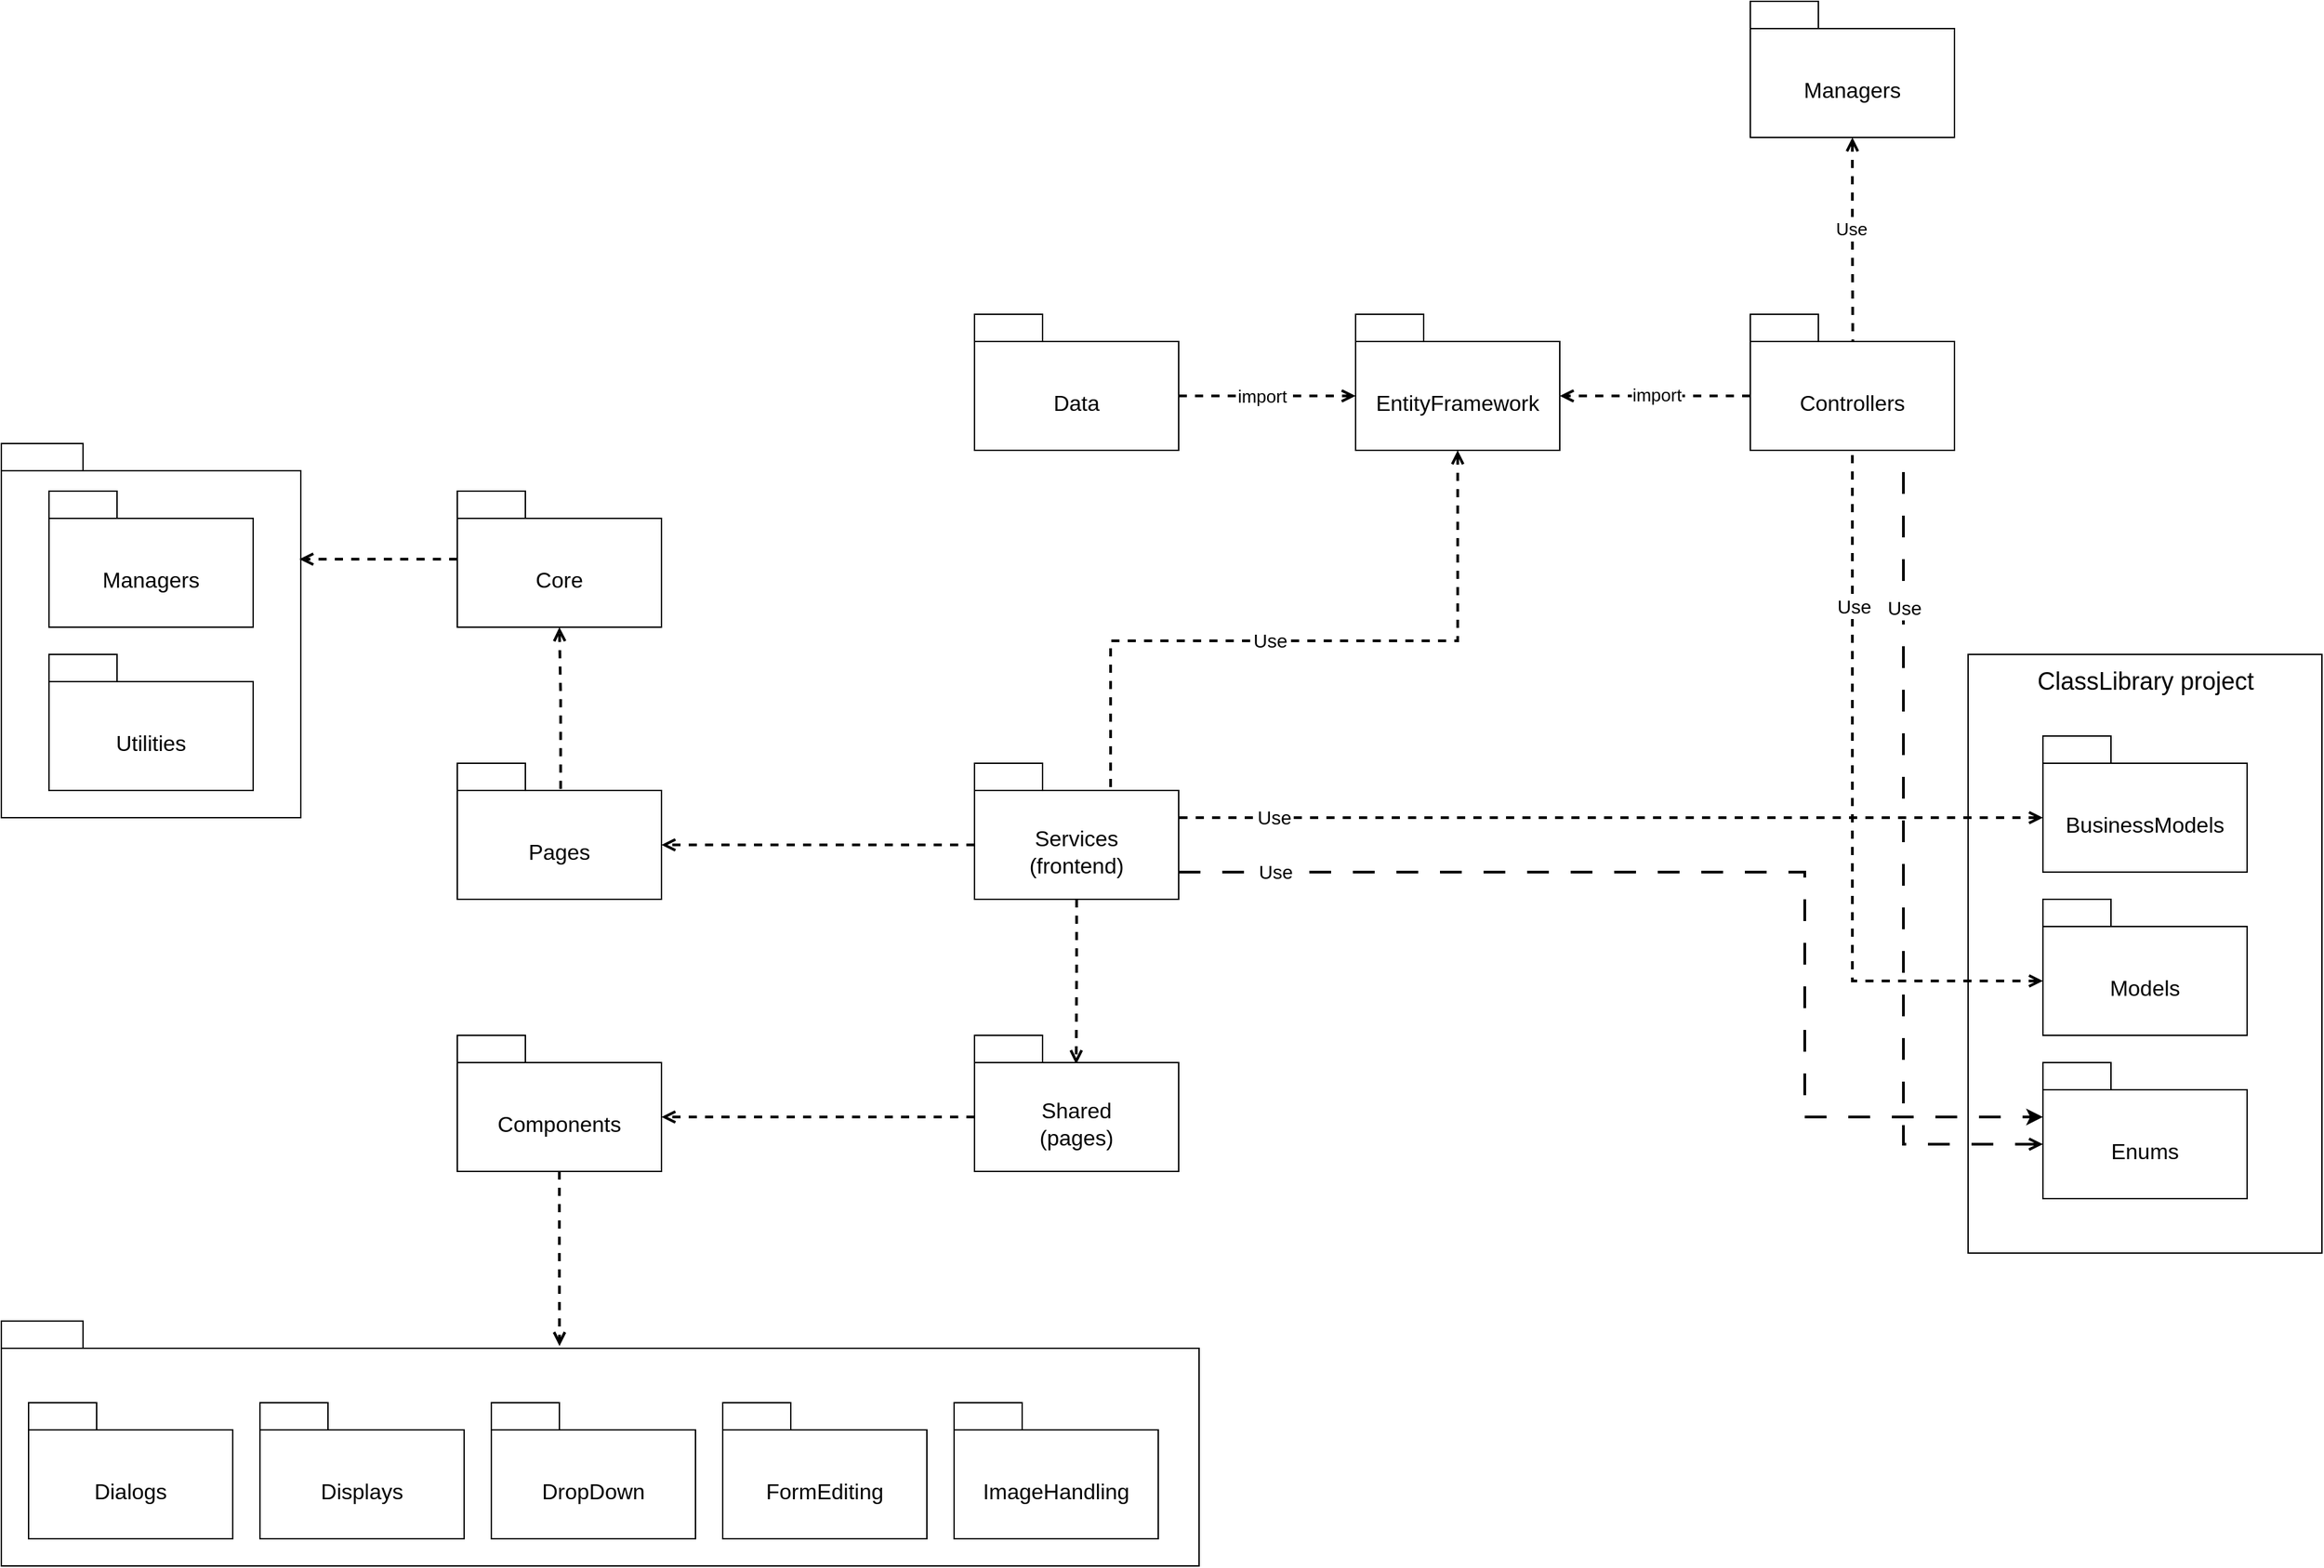 <mxfile version="21.6.5" type="device">
  <diagram name="Page-1" id="3OccHQ3pMCAuk_XxAl_D">
    <mxGraphModel dx="2924" dy="2296" grid="1" gridSize="10" guides="1" tooltips="1" connect="1" arrows="1" fold="1" page="1" pageScale="1" pageWidth="850" pageHeight="1100" math="0" shadow="0">
      <root>
        <mxCell id="0" />
        <mxCell id="1" parent="0" />
        <mxCell id="LNynhRC9tcqbUKHaixpe-77" value="" style="shape=folder;fontStyle=1;tabWidth=60;tabHeight=20;tabPosition=left;html=1;boundedLbl=1;labelInHeader=1;container=1;collapsible=0;whiteSpace=wrap;" vertex="1" parent="1">
          <mxGeometry x="-175" y="580" width="880" height="180" as="geometry" />
        </mxCell>
        <mxCell id="LNynhRC9tcqbUKHaixpe-78" value="" style="html=1;strokeColor=none;resizeWidth=1;resizeHeight=1;fillColor=none;part=1;connectable=0;allowArrows=0;deletable=0;whiteSpace=wrap;" vertex="1" parent="LNynhRC9tcqbUKHaixpe-77">
          <mxGeometry width="880.0" height="126" relative="1" as="geometry">
            <mxPoint y="30" as="offset" />
          </mxGeometry>
        </mxCell>
        <mxCell id="LNynhRC9tcqbUKHaixpe-75" value="" style="shape=folder;fontStyle=1;tabWidth=60;tabHeight=20;tabPosition=left;html=1;boundedLbl=1;labelInHeader=1;container=1;collapsible=0;whiteSpace=wrap;" vertex="1" parent="1">
          <mxGeometry x="-175" y="-65" width="220" height="275" as="geometry" />
        </mxCell>
        <mxCell id="LNynhRC9tcqbUKHaixpe-76" value="" style="html=1;strokeColor=none;resizeWidth=1;resizeHeight=1;fillColor=none;part=1;connectable=0;allowArrows=0;deletable=0;whiteSpace=wrap;" vertex="1" parent="LNynhRC9tcqbUKHaixpe-75">
          <mxGeometry width="220" height="162.5" relative="1" as="geometry">
            <mxPoint y="30" as="offset" />
          </mxGeometry>
        </mxCell>
        <mxCell id="LNynhRC9tcqbUKHaixpe-50" value="" style="shape=folder;fontStyle=1;tabWidth=50;tabHeight=20;tabPosition=left;html=1;boundedLbl=1;labelInHeader=1;container=1;collapsible=0;whiteSpace=wrap;" vertex="1" parent="LNynhRC9tcqbUKHaixpe-75">
          <mxGeometry x="35" y="35" width="150" height="100" as="geometry" />
        </mxCell>
        <mxCell id="LNynhRC9tcqbUKHaixpe-51" value="&lt;font style=&quot;font-size: 16px;&quot;&gt;Managers&lt;/font&gt;" style="html=1;strokeColor=none;resizeWidth=1;resizeHeight=1;fillColor=none;part=1;connectable=0;allowArrows=0;deletable=0;whiteSpace=wrap;" vertex="1" parent="LNynhRC9tcqbUKHaixpe-50">
          <mxGeometry width="150" height="70" relative="1" as="geometry">
            <mxPoint y="30" as="offset" />
          </mxGeometry>
        </mxCell>
        <mxCell id="LNynhRC9tcqbUKHaixpe-52" value="" style="shape=folder;fontStyle=1;tabWidth=50;tabHeight=20;tabPosition=left;html=1;boundedLbl=1;labelInHeader=1;container=1;collapsible=0;whiteSpace=wrap;" vertex="1" parent="LNynhRC9tcqbUKHaixpe-75">
          <mxGeometry x="35" y="155" width="150" height="100" as="geometry" />
        </mxCell>
        <mxCell id="LNynhRC9tcqbUKHaixpe-53" value="&lt;font style=&quot;font-size: 16px;&quot;&gt;Utilities&lt;/font&gt;" style="html=1;strokeColor=none;resizeWidth=1;resizeHeight=1;fillColor=none;part=1;connectable=0;allowArrows=0;deletable=0;whiteSpace=wrap;" vertex="1" parent="LNynhRC9tcqbUKHaixpe-52">
          <mxGeometry width="150" height="70" relative="1" as="geometry">
            <mxPoint y="30" as="offset" />
          </mxGeometry>
        </mxCell>
        <mxCell id="LNynhRC9tcqbUKHaixpe-7" value="" style="rounded=0;whiteSpace=wrap;html=1;" vertex="1" parent="1">
          <mxGeometry x="1270" y="90" width="260" height="440" as="geometry" />
        </mxCell>
        <mxCell id="LNynhRC9tcqbUKHaixpe-66" style="edgeStyle=orthogonalEdgeStyle;rounded=0;orthogonalLoop=1;jettySize=auto;html=1;entryX=0;entryY=0;entryDx=150;entryDy=40;entryPerimeter=0;dashed=1;endArrow=none;endFill=0;strokeWidth=2;startArrow=open;startFill=0;exitX=0;exitY=0;exitDx=0;exitDy=60;exitPerimeter=0;" edge="1" parent="1" source="LNynhRC9tcqbUKHaixpe-3" target="LNynhRC9tcqbUKHaixpe-24">
          <mxGeometry relative="1" as="geometry">
            <mxPoint x="1090" y="230" as="sourcePoint" />
            <Array as="points">
              <mxPoint x="1325" y="210" />
            </Array>
          </mxGeometry>
        </mxCell>
        <mxCell id="LNynhRC9tcqbUKHaixpe-69" value="&lt;font style=&quot;font-size: 14px;&quot;&gt;Use&lt;/font&gt;" style="edgeLabel;html=1;align=center;verticalAlign=middle;resizable=0;points=[];" vertex="1" connectable="0" parent="LNynhRC9tcqbUKHaixpe-66">
          <mxGeometry x="0.57" y="2" relative="1" as="geometry">
            <mxPoint x="-67" y="-2" as="offset" />
          </mxGeometry>
        </mxCell>
        <mxCell id="LNynhRC9tcqbUKHaixpe-1" value="" style="shape=folder;fontStyle=1;tabWidth=50;tabHeight=20;tabPosition=left;html=1;boundedLbl=1;labelInHeader=1;container=1;collapsible=0;whiteSpace=wrap;" vertex="1" parent="1">
          <mxGeometry x="1325" y="270" width="150" height="100" as="geometry" />
        </mxCell>
        <mxCell id="LNynhRC9tcqbUKHaixpe-2" value="&lt;font style=&quot;font-size: 16px;&quot;&gt;Models&lt;/font&gt;" style="html=1;strokeColor=none;resizeWidth=1;resizeHeight=1;fillColor=none;part=1;connectable=0;allowArrows=0;deletable=0;whiteSpace=wrap;" vertex="1" parent="LNynhRC9tcqbUKHaixpe-1">
          <mxGeometry width="150" height="70" relative="1" as="geometry">
            <mxPoint y="30" as="offset" />
          </mxGeometry>
        </mxCell>
        <mxCell id="LNynhRC9tcqbUKHaixpe-63" style="edgeStyle=orthogonalEdgeStyle;rounded=0;orthogonalLoop=1;jettySize=auto;html=1;exitX=0;exitY=0;exitDx=0;exitDy=60;exitPerimeter=0;entryX=0.5;entryY=1;entryDx=0;entryDy=0;entryPerimeter=0;dashed=1;endArrow=none;endFill=0;strokeWidth=2;startArrow=open;startFill=0;" edge="1" parent="1" source="LNynhRC9tcqbUKHaixpe-1" target="LNynhRC9tcqbUKHaixpe-11">
          <mxGeometry relative="1" as="geometry" />
        </mxCell>
        <mxCell id="LNynhRC9tcqbUKHaixpe-64" value="&lt;font style=&quot;font-size: 14px;&quot;&gt;Use&lt;/font&gt;" style="edgeLabel;html=1;align=center;verticalAlign=middle;resizable=0;points=[];" vertex="1" connectable="0" parent="LNynhRC9tcqbUKHaixpe-63">
          <mxGeometry x="0.566" y="-1" relative="1" as="geometry">
            <mxPoint as="offset" />
          </mxGeometry>
        </mxCell>
        <mxCell id="LNynhRC9tcqbUKHaixpe-3" value="" style="shape=folder;fontStyle=1;tabWidth=50;tabHeight=20;tabPosition=left;html=1;boundedLbl=1;labelInHeader=1;container=1;collapsible=0;whiteSpace=wrap;" vertex="1" parent="1">
          <mxGeometry x="1325" y="150" width="150" height="100" as="geometry" />
        </mxCell>
        <mxCell id="LNynhRC9tcqbUKHaixpe-4" value="&lt;font style=&quot;font-size: 16px;&quot;&gt;BusinessModels&lt;/font&gt;" style="html=1;strokeColor=none;resizeWidth=1;resizeHeight=1;fillColor=none;part=1;connectable=0;allowArrows=0;deletable=0;whiteSpace=wrap;" vertex="1" parent="LNynhRC9tcqbUKHaixpe-3">
          <mxGeometry width="150" height="70" relative="1" as="geometry">
            <mxPoint y="30" as="offset" />
          </mxGeometry>
        </mxCell>
        <mxCell id="LNynhRC9tcqbUKHaixpe-74" style="edgeStyle=orthogonalEdgeStyle;rounded=0;orthogonalLoop=1;jettySize=auto;html=1;exitX=0.5;exitY=1;exitDx=0;exitDy=0;exitPerimeter=0;entryX=0;entryY=0;entryDx=100;entryDy=20;entryPerimeter=0;dashed=1;endArrow=none;endFill=0;strokeWidth=2;startArrow=open;startFill=0;" edge="1" parent="1" source="LNynhRC9tcqbUKHaixpe-9" target="LNynhRC9tcqbUKHaixpe-24">
          <mxGeometry relative="1" as="geometry">
            <Array as="points">
              <mxPoint x="895" y="80" />
              <mxPoint x="640" y="80" />
            </Array>
          </mxGeometry>
        </mxCell>
        <mxCell id="LNynhRC9tcqbUKHaixpe-79" value="&lt;font style=&quot;font-size: 14px;&quot;&gt;Use&lt;/font&gt;" style="edgeLabel;html=1;align=center;verticalAlign=middle;resizable=0;points=[];" vertex="1" connectable="0" parent="LNynhRC9tcqbUKHaixpe-74">
          <mxGeometry x="0.129" y="-1" relative="1" as="geometry">
            <mxPoint x="7" y="1" as="offset" />
          </mxGeometry>
        </mxCell>
        <mxCell id="LNynhRC9tcqbUKHaixpe-9" value="" style="shape=folder;fontStyle=1;tabWidth=50;tabHeight=20;tabPosition=left;html=1;boundedLbl=1;labelInHeader=1;container=1;collapsible=0;whiteSpace=wrap;" vertex="1" parent="1">
          <mxGeometry x="820" y="-160" width="150" height="100" as="geometry" />
        </mxCell>
        <mxCell id="LNynhRC9tcqbUKHaixpe-10" value="&lt;font style=&quot;font-size: 16px;&quot;&gt;EntityFramework&lt;/font&gt;" style="html=1;strokeColor=none;resizeWidth=1;resizeHeight=1;fillColor=none;part=1;connectable=0;allowArrows=0;deletable=0;whiteSpace=wrap;" vertex="1" parent="LNynhRC9tcqbUKHaixpe-9">
          <mxGeometry width="150" height="70" relative="1" as="geometry">
            <mxPoint y="30" as="offset" />
          </mxGeometry>
        </mxCell>
        <mxCell id="LNynhRC9tcqbUKHaixpe-19" style="edgeStyle=orthogonalEdgeStyle;rounded=0;orthogonalLoop=1;jettySize=auto;html=1;dashed=1;strokeWidth=2;endArrow=open;endFill=0;" edge="1" parent="1" source="LNynhRC9tcqbUKHaixpe-11" target="LNynhRC9tcqbUKHaixpe-9">
          <mxGeometry relative="1" as="geometry">
            <Array as="points">
              <mxPoint x="1040" y="-100" />
              <mxPoint x="1040" y="-100" />
            </Array>
          </mxGeometry>
        </mxCell>
        <mxCell id="LNynhRC9tcqbUKHaixpe-20" value="&lt;font style=&quot;font-size: 13px;&quot;&gt;import&lt;/font&gt;" style="edgeLabel;html=1;align=center;verticalAlign=middle;resizable=0;points=[];" vertex="1" connectable="0" parent="LNynhRC9tcqbUKHaixpe-19">
          <mxGeometry x="-0.005" y="-1" relative="1" as="geometry">
            <mxPoint as="offset" />
          </mxGeometry>
        </mxCell>
        <mxCell id="LNynhRC9tcqbUKHaixpe-11" value="" style="shape=folder;fontStyle=1;tabWidth=50;tabHeight=20;tabPosition=left;html=1;boundedLbl=1;labelInHeader=1;container=1;collapsible=0;whiteSpace=wrap;" vertex="1" parent="1">
          <mxGeometry x="1110" y="-160" width="150" height="100" as="geometry" />
        </mxCell>
        <mxCell id="LNynhRC9tcqbUKHaixpe-12" value="&lt;font style=&quot;font-size: 16px;&quot;&gt;Controllers&lt;/font&gt;" style="html=1;strokeColor=none;resizeWidth=1;resizeHeight=1;fillColor=none;part=1;connectable=0;allowArrows=0;deletable=0;whiteSpace=wrap;" vertex="1" parent="LNynhRC9tcqbUKHaixpe-11">
          <mxGeometry width="150" height="70" relative="1" as="geometry">
            <mxPoint y="30" as="offset" />
          </mxGeometry>
        </mxCell>
        <mxCell id="LNynhRC9tcqbUKHaixpe-17" style="edgeStyle=orthogonalEdgeStyle;rounded=0;orthogonalLoop=1;jettySize=auto;html=1;dashed=1;strokeWidth=2;endArrow=open;endFill=0;" edge="1" parent="1" source="LNynhRC9tcqbUKHaixpe-13" target="LNynhRC9tcqbUKHaixpe-9">
          <mxGeometry relative="1" as="geometry">
            <Array as="points">
              <mxPoint x="750" y="-100" />
              <mxPoint x="750" y="-100" />
            </Array>
          </mxGeometry>
        </mxCell>
        <mxCell id="LNynhRC9tcqbUKHaixpe-18" value="&lt;font style=&quot;font-size: 13px;&quot;&gt;import&lt;/font&gt;" style="edgeLabel;html=1;align=center;verticalAlign=middle;resizable=0;points=[];" vertex="1" connectable="0" parent="LNynhRC9tcqbUKHaixpe-17">
          <mxGeometry x="-0.187" relative="1" as="geometry">
            <mxPoint x="8" as="offset" />
          </mxGeometry>
        </mxCell>
        <mxCell id="LNynhRC9tcqbUKHaixpe-13" value="" style="shape=folder;fontStyle=1;tabWidth=50;tabHeight=20;tabPosition=left;html=1;boundedLbl=1;labelInHeader=1;container=1;collapsible=0;whiteSpace=wrap;" vertex="1" parent="1">
          <mxGeometry x="540" y="-160" width="150" height="100" as="geometry" />
        </mxCell>
        <mxCell id="LNynhRC9tcqbUKHaixpe-14" value="&lt;font style=&quot;font-size: 16px;&quot;&gt;Data&lt;/font&gt;" style="html=1;strokeColor=none;resizeWidth=1;resizeHeight=1;fillColor=none;part=1;connectable=0;allowArrows=0;deletable=0;whiteSpace=wrap;" vertex="1" parent="LNynhRC9tcqbUKHaixpe-13">
          <mxGeometry width="150" height="70" relative="1" as="geometry">
            <mxPoint y="30" as="offset" />
          </mxGeometry>
        </mxCell>
        <mxCell id="LNynhRC9tcqbUKHaixpe-22" style="edgeStyle=orthogonalEdgeStyle;rounded=0;orthogonalLoop=1;jettySize=auto;html=1;entryX=0.502;entryY=0.201;entryDx=0;entryDy=0;entryPerimeter=0;dashed=1;strokeWidth=2;endArrow=none;endFill=0;startArrow=open;startFill=0;" edge="1" parent="1" source="LNynhRC9tcqbUKHaixpe-15" target="LNynhRC9tcqbUKHaixpe-11">
          <mxGeometry relative="1" as="geometry" />
        </mxCell>
        <mxCell id="LNynhRC9tcqbUKHaixpe-23" value="&lt;font style=&quot;font-size: 13px;&quot;&gt;Use&lt;/font&gt;" style="edgeLabel;html=1;align=center;verticalAlign=middle;resizable=0;points=[];" vertex="1" connectable="0" parent="LNynhRC9tcqbUKHaixpe-22">
          <mxGeometry x="-0.126" y="-1" relative="1" as="geometry">
            <mxPoint x="-1" y="2" as="offset" />
          </mxGeometry>
        </mxCell>
        <mxCell id="LNynhRC9tcqbUKHaixpe-15" value="" style="shape=folder;fontStyle=1;tabWidth=50;tabHeight=20;tabPosition=left;html=1;boundedLbl=1;labelInHeader=1;container=1;collapsible=0;whiteSpace=wrap;" vertex="1" parent="1">
          <mxGeometry x="1110" y="-390" width="150" height="100" as="geometry" />
        </mxCell>
        <mxCell id="LNynhRC9tcqbUKHaixpe-16" value="&lt;font style=&quot;font-size: 16px;&quot;&gt;Managers&lt;/font&gt;" style="html=1;strokeColor=none;resizeWidth=1;resizeHeight=1;fillColor=none;part=1;connectable=0;allowArrows=0;deletable=0;whiteSpace=wrap;" vertex="1" parent="LNynhRC9tcqbUKHaixpe-15">
          <mxGeometry width="150" height="70" relative="1" as="geometry">
            <mxPoint y="30" as="offset" />
          </mxGeometry>
        </mxCell>
        <mxCell id="LNynhRC9tcqbUKHaixpe-59" style="edgeStyle=orthogonalEdgeStyle;rounded=0;orthogonalLoop=1;jettySize=auto;html=1;exitX=0;exitY=0;exitDx=0;exitDy=60;exitPerimeter=0;entryX=0;entryY=0;entryDx=150;entryDy=60;entryPerimeter=0;strokeWidth=2;dashed=1;endArrow=open;endFill=0;" edge="1" parent="1" source="LNynhRC9tcqbUKHaixpe-24" target="LNynhRC9tcqbUKHaixpe-26">
          <mxGeometry relative="1" as="geometry" />
        </mxCell>
        <mxCell id="LNynhRC9tcqbUKHaixpe-61" style="edgeStyle=orthogonalEdgeStyle;rounded=0;orthogonalLoop=1;jettySize=auto;html=1;entryX=0.498;entryY=0.212;entryDx=0;entryDy=0;entryPerimeter=0;dashed=1;endArrow=open;endFill=0;strokeWidth=2;" edge="1" parent="1" source="LNynhRC9tcqbUKHaixpe-24" target="LNynhRC9tcqbUKHaixpe-28">
          <mxGeometry relative="1" as="geometry" />
        </mxCell>
        <mxCell id="LNynhRC9tcqbUKHaixpe-80" style="edgeStyle=orthogonalEdgeStyle;rounded=0;orthogonalLoop=1;jettySize=auto;html=1;dashed=1;dashPattern=8 8;strokeWidth=2;exitX=0;exitY=0;exitDx=150;exitDy=80;exitPerimeter=0;entryX=0;entryY=0;entryDx=0;entryDy=40;entryPerimeter=0;" edge="1" parent="1" source="LNynhRC9tcqbUKHaixpe-24" target="LNynhRC9tcqbUKHaixpe-67">
          <mxGeometry relative="1" as="geometry">
            <mxPoint x="1220" y="450" as="targetPoint" />
            <Array as="points">
              <mxPoint x="1150" y="250" />
              <mxPoint x="1150" y="430" />
            </Array>
          </mxGeometry>
        </mxCell>
        <mxCell id="LNynhRC9tcqbUKHaixpe-81" value="&lt;font style=&quot;font-size: 14px;&quot;&gt;Use&lt;/font&gt;" style="edgeLabel;html=1;align=center;verticalAlign=middle;resizable=0;points=[];" vertex="1" connectable="0" parent="LNynhRC9tcqbUKHaixpe-80">
          <mxGeometry x="-0.864" y="-1" relative="1" as="geometry">
            <mxPoint x="15" y="-1" as="offset" />
          </mxGeometry>
        </mxCell>
        <mxCell id="LNynhRC9tcqbUKHaixpe-24" value="" style="shape=folder;fontStyle=1;tabWidth=50;tabHeight=20;tabPosition=left;html=1;boundedLbl=1;labelInHeader=1;container=1;collapsible=0;whiteSpace=wrap;" vertex="1" parent="1">
          <mxGeometry x="540" y="170" width="150" height="100" as="geometry" />
        </mxCell>
        <mxCell id="LNynhRC9tcqbUKHaixpe-25" value="&lt;font style=&quot;font-size: 16px;&quot;&gt;Services&lt;br&gt;(frontend)&lt;br&gt;&lt;/font&gt;" style="html=1;strokeColor=none;resizeWidth=1;resizeHeight=1;fillColor=none;part=1;connectable=0;allowArrows=0;deletable=0;whiteSpace=wrap;" vertex="1" parent="LNynhRC9tcqbUKHaixpe-24">
          <mxGeometry width="150" height="70" relative="1" as="geometry">
            <mxPoint y="30" as="offset" />
          </mxGeometry>
        </mxCell>
        <mxCell id="LNynhRC9tcqbUKHaixpe-58" style="edgeStyle=orthogonalEdgeStyle;rounded=0;orthogonalLoop=1;jettySize=auto;html=1;exitX=0.506;exitY=0.189;exitDx=0;exitDy=0;exitPerimeter=0;entryX=0.5;entryY=1;entryDx=0;entryDy=0;entryPerimeter=0;dashed=1;strokeWidth=2;endArrow=open;endFill=0;" edge="1" parent="1" source="LNynhRC9tcqbUKHaixpe-26" target="LNynhRC9tcqbUKHaixpe-30">
          <mxGeometry relative="1" as="geometry" />
        </mxCell>
        <mxCell id="LNynhRC9tcqbUKHaixpe-26" value="" style="shape=folder;fontStyle=1;tabWidth=50;tabHeight=20;tabPosition=left;html=1;boundedLbl=1;labelInHeader=1;container=1;collapsible=0;whiteSpace=wrap;" vertex="1" parent="1">
          <mxGeometry x="160" y="170" width="150" height="100" as="geometry" />
        </mxCell>
        <mxCell id="LNynhRC9tcqbUKHaixpe-27" value="&lt;font style=&quot;font-size: 16px;&quot;&gt;Pages&lt;/font&gt;" style="html=1;strokeColor=none;resizeWidth=1;resizeHeight=1;fillColor=none;part=1;connectable=0;allowArrows=0;deletable=0;whiteSpace=wrap;" vertex="1" parent="LNynhRC9tcqbUKHaixpe-26">
          <mxGeometry width="150" height="70" relative="1" as="geometry">
            <mxPoint y="30" as="offset" />
          </mxGeometry>
        </mxCell>
        <mxCell id="LNynhRC9tcqbUKHaixpe-60" style="edgeStyle=orthogonalEdgeStyle;rounded=0;orthogonalLoop=1;jettySize=auto;html=1;exitX=0;exitY=0;exitDx=0;exitDy=60;exitPerimeter=0;entryX=0;entryY=0;entryDx=150;entryDy=60;entryPerimeter=0;dashed=1;endArrow=open;endFill=0;strokeWidth=2;" edge="1" parent="1" source="LNynhRC9tcqbUKHaixpe-28" target="LNynhRC9tcqbUKHaixpe-32">
          <mxGeometry relative="1" as="geometry" />
        </mxCell>
        <mxCell id="LNynhRC9tcqbUKHaixpe-28" value="" style="shape=folder;fontStyle=1;tabWidth=50;tabHeight=20;tabPosition=left;html=1;boundedLbl=1;labelInHeader=1;container=1;collapsible=0;whiteSpace=wrap;" vertex="1" parent="1">
          <mxGeometry x="540" y="370" width="150" height="100" as="geometry" />
        </mxCell>
        <mxCell id="LNynhRC9tcqbUKHaixpe-29" value="&lt;font style=&quot;font-size: 16px;&quot;&gt;Shared&lt;br&gt;(pages)&lt;br&gt;&lt;/font&gt;" style="html=1;strokeColor=none;resizeWidth=1;resizeHeight=1;fillColor=none;part=1;connectable=0;allowArrows=0;deletable=0;whiteSpace=wrap;" vertex="1" parent="LNynhRC9tcqbUKHaixpe-28">
          <mxGeometry width="150" height="70" relative="1" as="geometry">
            <mxPoint y="30" as="offset" />
          </mxGeometry>
        </mxCell>
        <mxCell id="LNynhRC9tcqbUKHaixpe-56" style="edgeStyle=orthogonalEdgeStyle;rounded=0;orthogonalLoop=1;jettySize=auto;html=1;strokeWidth=2;dashed=1;endArrow=open;endFill=0;" edge="1" parent="1" source="LNynhRC9tcqbUKHaixpe-30">
          <mxGeometry relative="1" as="geometry">
            <mxPoint x="44" y="20" as="targetPoint" />
            <Array as="points">
              <mxPoint x="44" y="20" />
            </Array>
          </mxGeometry>
        </mxCell>
        <mxCell id="LNynhRC9tcqbUKHaixpe-30" value="" style="shape=folder;fontStyle=1;tabWidth=50;tabHeight=20;tabPosition=left;html=1;boundedLbl=1;labelInHeader=1;container=1;collapsible=0;whiteSpace=wrap;" vertex="1" parent="1">
          <mxGeometry x="160" y="-30" width="150" height="100" as="geometry" />
        </mxCell>
        <mxCell id="LNynhRC9tcqbUKHaixpe-31" value="&lt;font style=&quot;font-size: 16px;&quot;&gt;Core&lt;/font&gt;" style="html=1;strokeColor=none;resizeWidth=1;resizeHeight=1;fillColor=none;part=1;connectable=0;allowArrows=0;deletable=0;whiteSpace=wrap;" vertex="1" parent="LNynhRC9tcqbUKHaixpe-30">
          <mxGeometry width="150" height="70" relative="1" as="geometry">
            <mxPoint y="30" as="offset" />
          </mxGeometry>
        </mxCell>
        <mxCell id="LNynhRC9tcqbUKHaixpe-47" style="edgeStyle=orthogonalEdgeStyle;rounded=0;orthogonalLoop=1;jettySize=auto;html=1;strokeWidth=2;dashed=1;endArrow=open;endFill=0;entryX=0.466;entryY=0.102;entryDx=0;entryDy=0;entryPerimeter=0;" edge="1" parent="1" source="LNynhRC9tcqbUKHaixpe-32" target="LNynhRC9tcqbUKHaixpe-77">
          <mxGeometry relative="1" as="geometry">
            <mxPoint x="235" y="590" as="targetPoint" />
          </mxGeometry>
        </mxCell>
        <mxCell id="LNynhRC9tcqbUKHaixpe-32" value="" style="shape=folder;fontStyle=1;tabWidth=50;tabHeight=20;tabPosition=left;html=1;boundedLbl=1;labelInHeader=1;container=1;collapsible=0;whiteSpace=wrap;" vertex="1" parent="1">
          <mxGeometry x="160" y="370" width="150" height="100" as="geometry" />
        </mxCell>
        <mxCell id="LNynhRC9tcqbUKHaixpe-33" value="&lt;font style=&quot;font-size: 16px;&quot;&gt;Components&lt;/font&gt;" style="html=1;strokeColor=none;resizeWidth=1;resizeHeight=1;fillColor=none;part=1;connectable=0;allowArrows=0;deletable=0;whiteSpace=wrap;" vertex="1" parent="LNynhRC9tcqbUKHaixpe-32">
          <mxGeometry width="150" height="70" relative="1" as="geometry">
            <mxPoint y="30" as="offset" />
          </mxGeometry>
        </mxCell>
        <mxCell id="LNynhRC9tcqbUKHaixpe-38" value="" style="shape=folder;fontStyle=1;tabWidth=50;tabHeight=20;tabPosition=left;html=1;boundedLbl=1;labelInHeader=1;container=1;collapsible=0;whiteSpace=wrap;" vertex="1" parent="1">
          <mxGeometry x="15" y="640" width="150" height="100" as="geometry" />
        </mxCell>
        <mxCell id="LNynhRC9tcqbUKHaixpe-39" value="&lt;font style=&quot;font-size: 16px;&quot;&gt;Displays&lt;/font&gt;" style="html=1;strokeColor=none;resizeWidth=1;resizeHeight=1;fillColor=none;part=1;connectable=0;allowArrows=0;deletable=0;whiteSpace=wrap;" vertex="1" parent="LNynhRC9tcqbUKHaixpe-38">
          <mxGeometry width="150" height="70" relative="1" as="geometry">
            <mxPoint y="30" as="offset" />
          </mxGeometry>
        </mxCell>
        <mxCell id="LNynhRC9tcqbUKHaixpe-40" value="" style="shape=folder;fontStyle=1;tabWidth=50;tabHeight=20;tabPosition=left;html=1;boundedLbl=1;labelInHeader=1;container=1;collapsible=0;whiteSpace=wrap;" vertex="1" parent="1">
          <mxGeometry x="185" y="640" width="150" height="100" as="geometry" />
        </mxCell>
        <mxCell id="LNynhRC9tcqbUKHaixpe-41" value="&lt;font style=&quot;font-size: 16px;&quot;&gt;DropDown&lt;/font&gt;" style="html=1;strokeColor=none;resizeWidth=1;resizeHeight=1;fillColor=none;part=1;connectable=0;allowArrows=0;deletable=0;whiteSpace=wrap;" vertex="1" parent="LNynhRC9tcqbUKHaixpe-40">
          <mxGeometry width="150" height="70" relative="1" as="geometry">
            <mxPoint y="30" as="offset" />
          </mxGeometry>
        </mxCell>
        <mxCell id="LNynhRC9tcqbUKHaixpe-42" value="" style="shape=folder;fontStyle=1;tabWidth=50;tabHeight=20;tabPosition=left;html=1;boundedLbl=1;labelInHeader=1;container=1;collapsible=0;whiteSpace=wrap;" vertex="1" parent="1">
          <mxGeometry x="355" y="640" width="150" height="100" as="geometry" />
        </mxCell>
        <mxCell id="LNynhRC9tcqbUKHaixpe-43" value="&lt;font style=&quot;font-size: 16px;&quot;&gt;FormEditing&lt;/font&gt;" style="html=1;strokeColor=none;resizeWidth=1;resizeHeight=1;fillColor=none;part=1;connectable=0;allowArrows=0;deletable=0;whiteSpace=wrap;" vertex="1" parent="LNynhRC9tcqbUKHaixpe-42">
          <mxGeometry width="150" height="70" relative="1" as="geometry">
            <mxPoint y="30" as="offset" />
          </mxGeometry>
        </mxCell>
        <mxCell id="LNynhRC9tcqbUKHaixpe-44" value="" style="shape=folder;fontStyle=1;tabWidth=50;tabHeight=20;tabPosition=left;html=1;boundedLbl=1;labelInHeader=1;container=1;collapsible=0;whiteSpace=wrap;" vertex="1" parent="1">
          <mxGeometry x="525" y="640" width="150" height="100" as="geometry" />
        </mxCell>
        <mxCell id="LNynhRC9tcqbUKHaixpe-45" value="&lt;font style=&quot;font-size: 16px;&quot;&gt;ImageHandling&lt;/font&gt;" style="html=1;strokeColor=none;resizeWidth=1;resizeHeight=1;fillColor=none;part=1;connectable=0;allowArrows=0;deletable=0;whiteSpace=wrap;" vertex="1" parent="LNynhRC9tcqbUKHaixpe-44">
          <mxGeometry width="150" height="70" relative="1" as="geometry">
            <mxPoint y="30" as="offset" />
          </mxGeometry>
        </mxCell>
        <mxCell id="LNynhRC9tcqbUKHaixpe-62" value="ClassLibrary project" style="text;html=1;align=center;verticalAlign=middle;resizable=0;points=[];autosize=1;strokeColor=none;fillColor=none;fontSize=18;" vertex="1" parent="1">
          <mxGeometry x="1310" y="90" width="180" height="40" as="geometry" />
        </mxCell>
        <mxCell id="LNynhRC9tcqbUKHaixpe-72" style="edgeStyle=orthogonalEdgeStyle;rounded=0;orthogonalLoop=1;jettySize=auto;html=1;exitX=0;exitY=0;exitDx=0;exitDy=60;exitPerimeter=0;entryX=0.75;entryY=1;entryDx=0;entryDy=0;entryPerimeter=0;dashed=1;dashPattern=8 8;strokeWidth=2;startArrow=open;startFill=0;endArrow=none;endFill=0;" edge="1" parent="1" source="LNynhRC9tcqbUKHaixpe-67" target="LNynhRC9tcqbUKHaixpe-11">
          <mxGeometry relative="1" as="geometry" />
        </mxCell>
        <mxCell id="LNynhRC9tcqbUKHaixpe-73" value="&lt;font style=&quot;font-size: 14px;&quot;&gt;Use&lt;/font&gt;" style="edgeLabel;html=1;align=center;verticalAlign=middle;resizable=0;points=[];" vertex="1" connectable="0" parent="LNynhRC9tcqbUKHaixpe-72">
          <mxGeometry x="0.699" relative="1" as="geometry">
            <mxPoint y="24" as="offset" />
          </mxGeometry>
        </mxCell>
        <mxCell id="LNynhRC9tcqbUKHaixpe-67" value="" style="shape=folder;fontStyle=1;tabWidth=50;tabHeight=20;tabPosition=left;html=1;boundedLbl=1;labelInHeader=1;container=1;collapsible=0;whiteSpace=wrap;" vertex="1" parent="1">
          <mxGeometry x="1325" y="390" width="150" height="100" as="geometry" />
        </mxCell>
        <mxCell id="LNynhRC9tcqbUKHaixpe-68" value="&lt;font style=&quot;font-size: 16px;&quot;&gt;Enums&lt;/font&gt;" style="html=1;strokeColor=none;resizeWidth=1;resizeHeight=1;fillColor=none;part=1;connectable=0;allowArrows=0;deletable=0;whiteSpace=wrap;" vertex="1" parent="LNynhRC9tcqbUKHaixpe-67">
          <mxGeometry width="150" height="70" relative="1" as="geometry">
            <mxPoint y="30" as="offset" />
          </mxGeometry>
        </mxCell>
        <mxCell id="LNynhRC9tcqbUKHaixpe-34" value="" style="shape=folder;fontStyle=1;tabWidth=50;tabHeight=20;tabPosition=left;html=1;boundedLbl=1;labelInHeader=1;container=1;collapsible=0;whiteSpace=wrap;" vertex="1" parent="1">
          <mxGeometry x="-155" y="640" width="150" height="100" as="geometry" />
        </mxCell>
        <mxCell id="LNynhRC9tcqbUKHaixpe-35" value="&lt;font style=&quot;font-size: 16px;&quot;&gt;Dialogs&lt;/font&gt;" style="html=1;strokeColor=none;resizeWidth=1;resizeHeight=1;fillColor=none;part=1;connectable=0;allowArrows=0;deletable=0;whiteSpace=wrap;" vertex="1" parent="LNynhRC9tcqbUKHaixpe-34">
          <mxGeometry width="150" height="70" relative="1" as="geometry">
            <mxPoint y="30" as="offset" />
          </mxGeometry>
        </mxCell>
      </root>
    </mxGraphModel>
  </diagram>
</mxfile>

